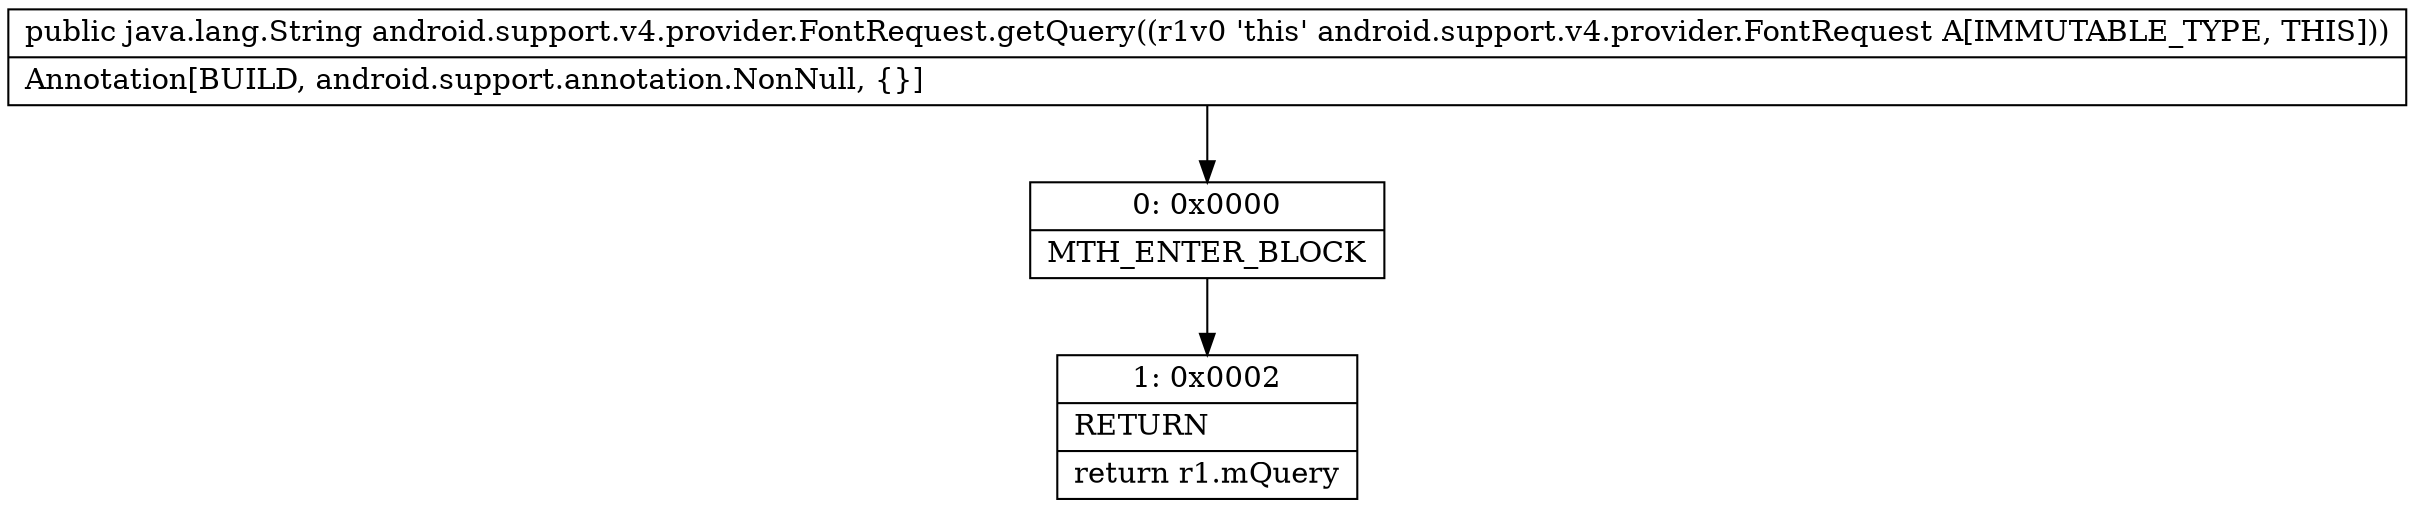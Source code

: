 digraph "CFG forandroid.support.v4.provider.FontRequest.getQuery()Ljava\/lang\/String;" {
Node_0 [shape=record,label="{0\:\ 0x0000|MTH_ENTER_BLOCK\l}"];
Node_1 [shape=record,label="{1\:\ 0x0002|RETURN\l|return r1.mQuery\l}"];
MethodNode[shape=record,label="{public java.lang.String android.support.v4.provider.FontRequest.getQuery((r1v0 'this' android.support.v4.provider.FontRequest A[IMMUTABLE_TYPE, THIS]))  | Annotation[BUILD, android.support.annotation.NonNull, \{\}]\l}"];
MethodNode -> Node_0;
Node_0 -> Node_1;
}

